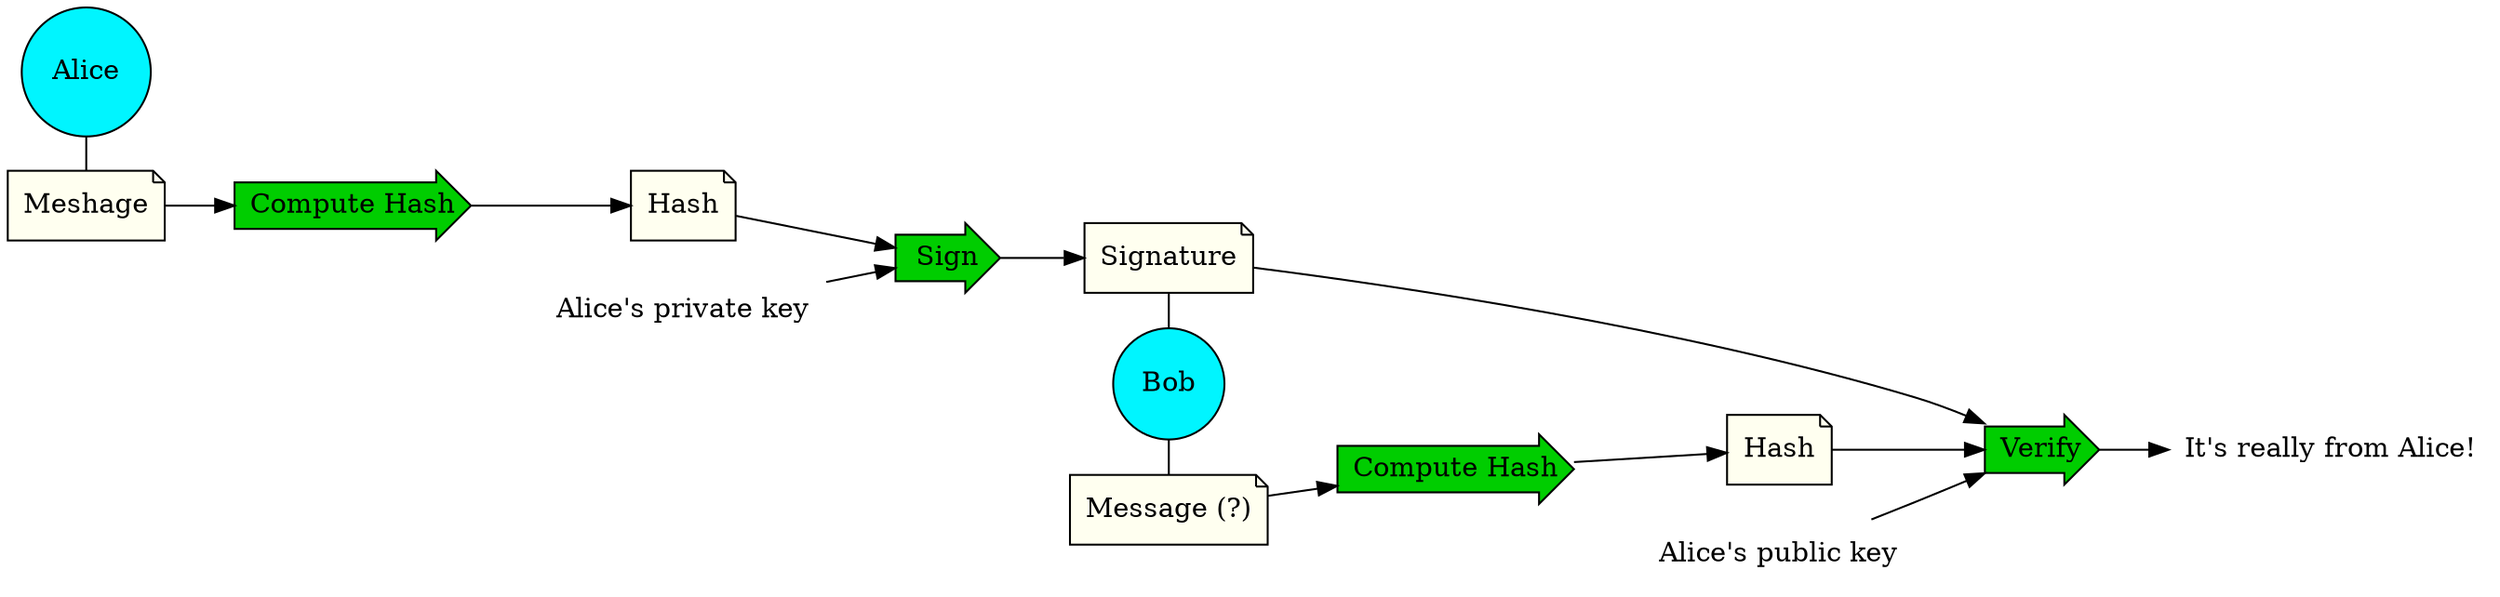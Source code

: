 digraph G {
    rankdir=LR;
    
    node [shape=note,style=filled,fillcolor=ivory];
    message [label="Meshage"];
    hash [label="Hash"];
    message2 [label="Message (?)"];
    hash2 [label="Hash"];
    sig [label="Signature"]

    node[shape=rarrow,style=filled,fillcolor=green3];
    sign [label="Sign"];
    verify [label="Verify"];
    hashfunc [label="Compute Hash"];
    hashfunc2 [label="Compute Hash"];

    node[shape=none,style=none];
    E [label="Alice's public key"];
    D [label="Alice's private key"];
    V [label="It's really from Alice!"];

    node[shape=circle,style=filled,fillcolor=turquoise1];
    A [label="Alice"];
    B [label="Bob"];


    A -> message [dir=none];
    message -> hashfunc -> hash -> sign -> sig -> verify;

    
    sig-> B -> message2 [dir=none];
    message2 -> hashfunc2 -> hash2 -> verify;
    
    verify -> V
    
    D -> sign;
    E -> verify;
 
    {rank=same A,message}
    {rank=same B,message2,sig}
}